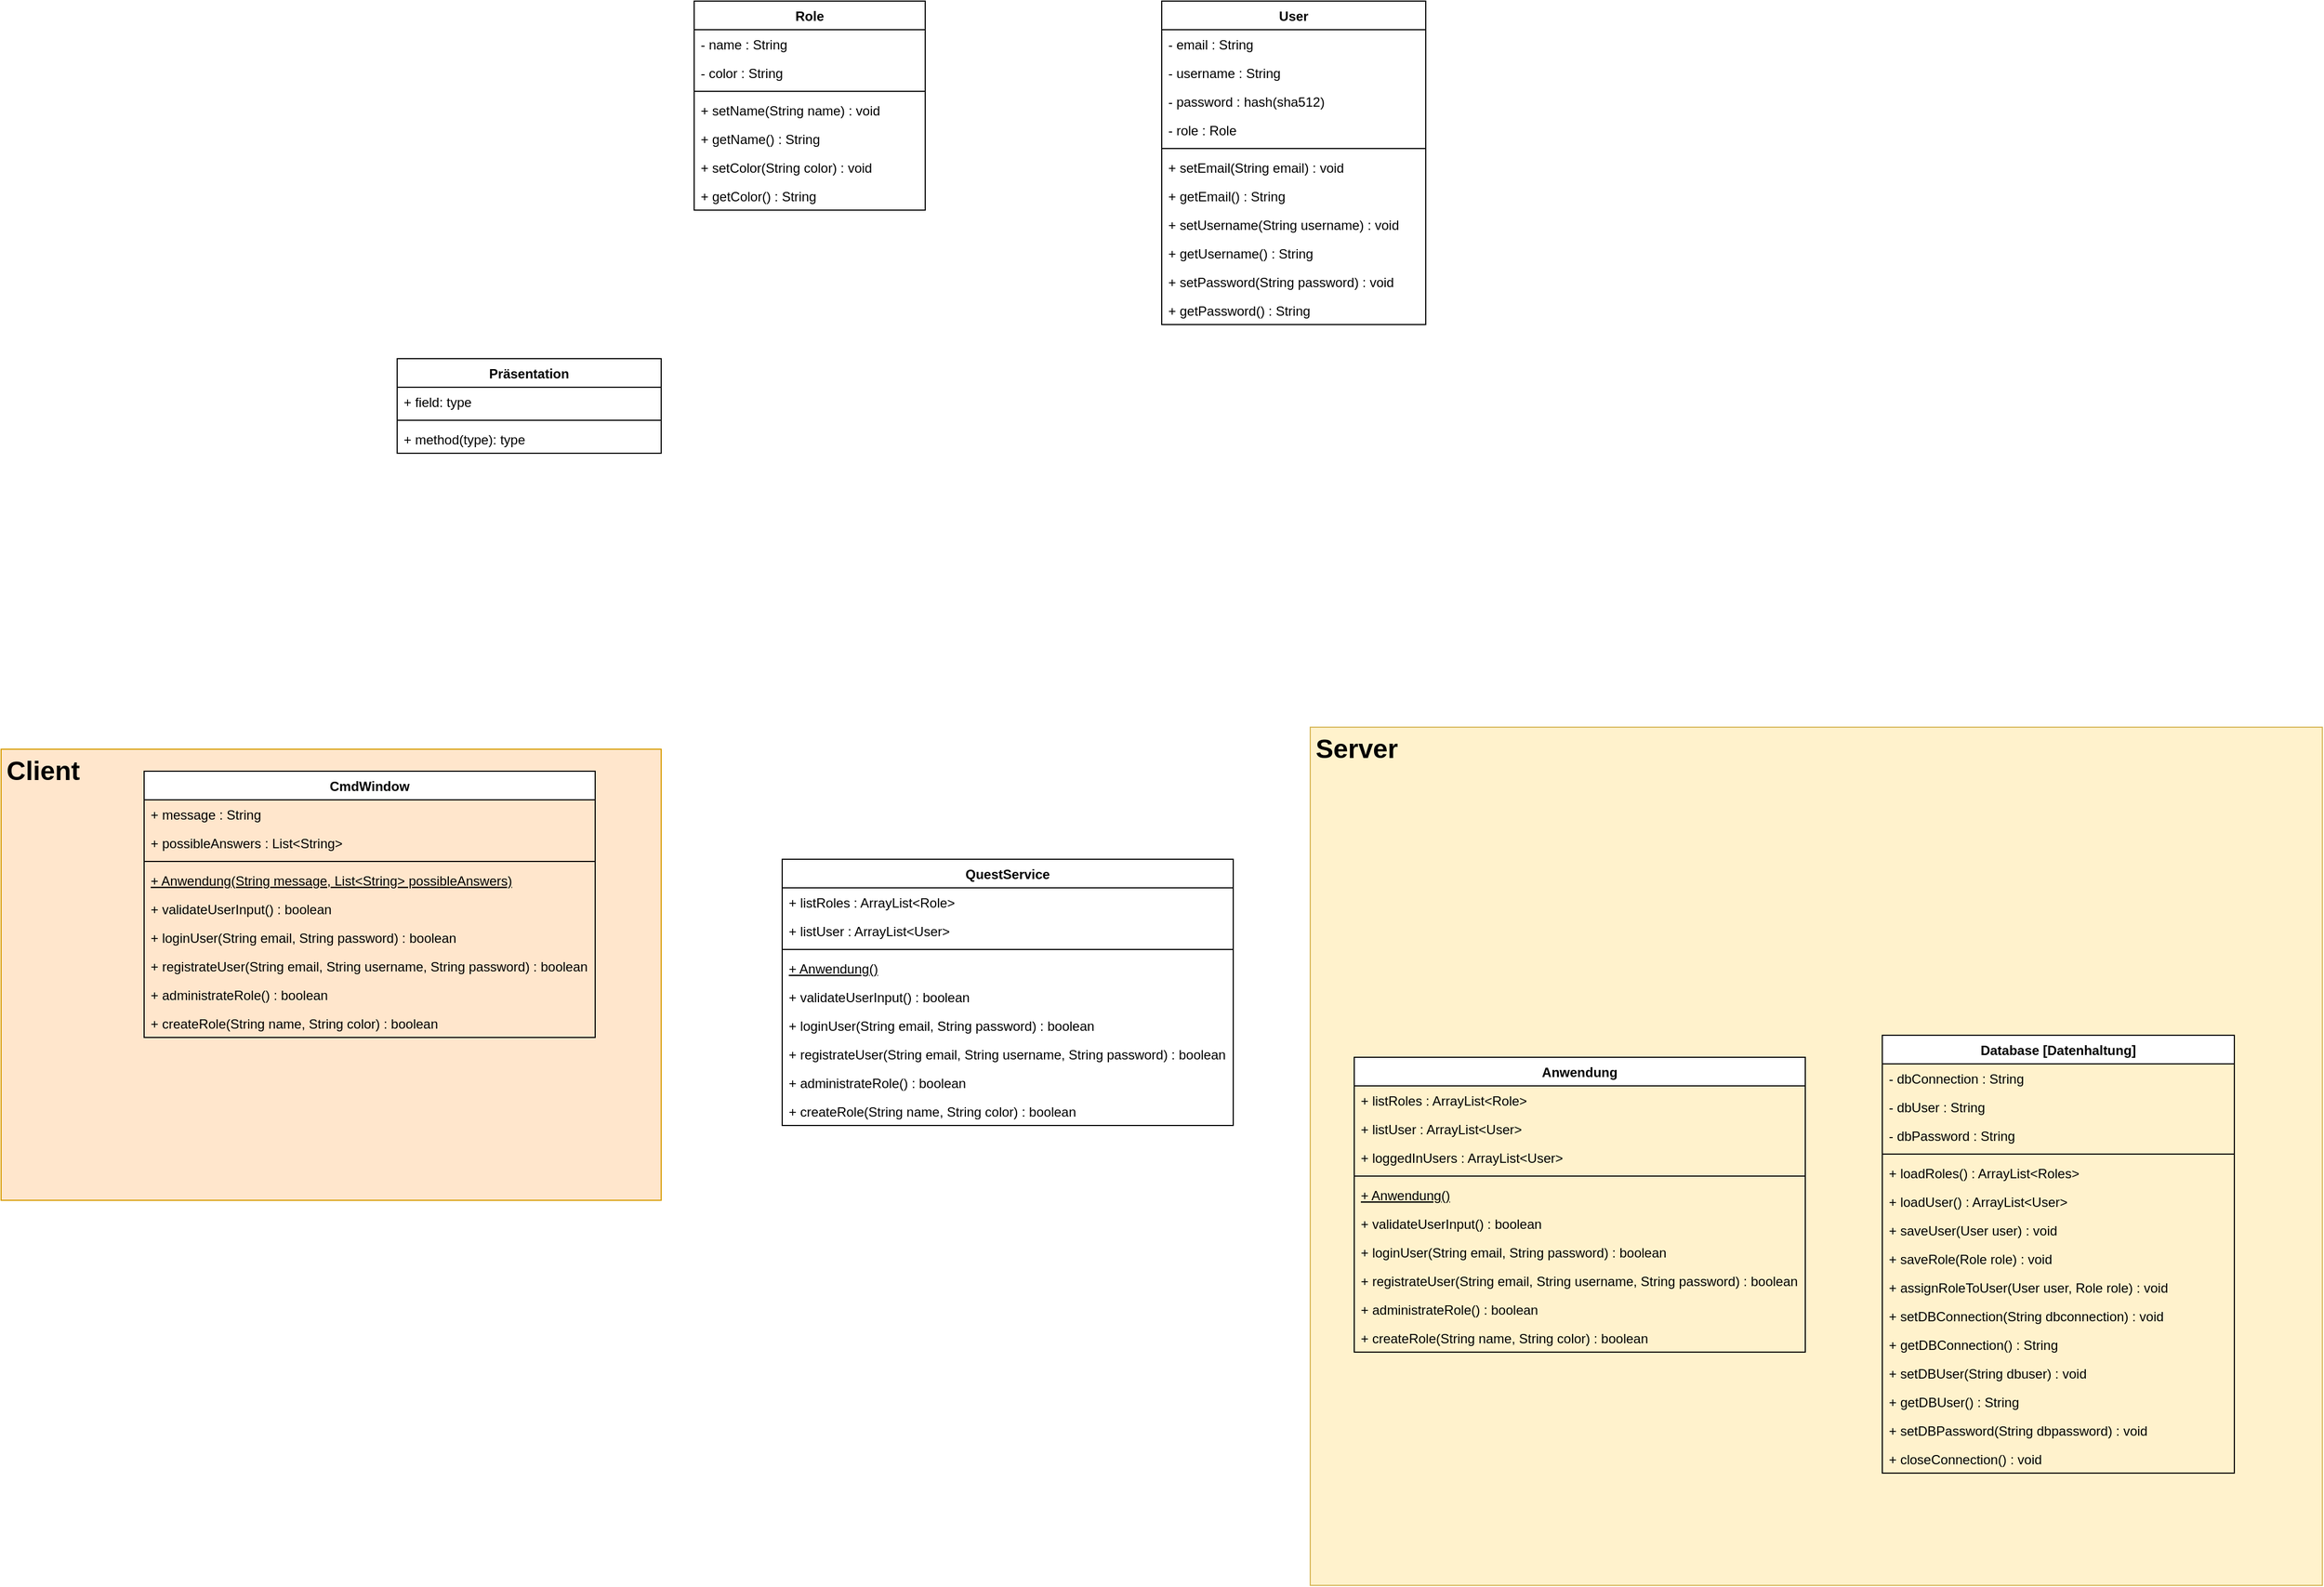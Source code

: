 <mxfile version="16.1.2" type="device"><diagram id="5wtrp7OxRqKBFyde6zra" name="Seite-1"><mxGraphModel dx="1102" dy="865" grid="1" gridSize="10" guides="1" tooltips="1" connect="1" arrows="1" fold="1" page="1" pageScale="1" pageWidth="827" pageHeight="1169" math="0" shadow="0"><root><mxCell id="0"/><mxCell id="1" parent="0"/><mxCell id="v7FSj_DPiHI8jN7-yhu5-18" value="Präsentation" style="swimlane;fontStyle=1;align=center;verticalAlign=top;childLayout=stackLayout;horizontal=1;startSize=26;horizontalStack=0;resizeParent=1;resizeParentMax=0;resizeLast=0;collapsible=1;marginBottom=0;" parent="1" vertex="1"><mxGeometry x="510" y="825" width="240" height="86" as="geometry"/></mxCell><mxCell id="v7FSj_DPiHI8jN7-yhu5-19" value="+ field: type" style="text;strokeColor=none;fillColor=none;align=left;verticalAlign=top;spacingLeft=4;spacingRight=4;overflow=hidden;rotatable=0;points=[[0,0.5],[1,0.5]];portConstraint=eastwest;" parent="v7FSj_DPiHI8jN7-yhu5-18" vertex="1"><mxGeometry y="26" width="240" height="26" as="geometry"/></mxCell><mxCell id="v7FSj_DPiHI8jN7-yhu5-20" value="" style="line;strokeWidth=1;fillColor=none;align=left;verticalAlign=middle;spacingTop=-1;spacingLeft=3;spacingRight=3;rotatable=0;labelPosition=right;points=[];portConstraint=eastwest;" parent="v7FSj_DPiHI8jN7-yhu5-18" vertex="1"><mxGeometry y="52" width="240" height="8" as="geometry"/></mxCell><mxCell id="v7FSj_DPiHI8jN7-yhu5-21" value="+ method(type): type" style="text;strokeColor=none;fillColor=none;align=left;verticalAlign=top;spacingLeft=4;spacingRight=4;overflow=hidden;rotatable=0;points=[[0,0.5],[1,0.5]];portConstraint=eastwest;" parent="v7FSj_DPiHI8jN7-yhu5-18" vertex="1"><mxGeometry y="60" width="240" height="26" as="geometry"/></mxCell><mxCell id="v7FSj_DPiHI8jN7-yhu5-32" value="Role" style="swimlane;fontStyle=1;align=center;verticalAlign=top;childLayout=stackLayout;horizontal=1;startSize=26;horizontalStack=0;resizeParent=1;resizeParentMax=0;resizeLast=0;collapsible=1;marginBottom=0;" parent="1" vertex="1"><mxGeometry x="780" y="500" width="210" height="190" as="geometry"/></mxCell><mxCell id="v7FSj_DPiHI8jN7-yhu5-33" value="- name : String" style="text;strokeColor=none;fillColor=none;align=left;verticalAlign=top;spacingLeft=4;spacingRight=4;overflow=hidden;rotatable=0;points=[[0,0.5],[1,0.5]];portConstraint=eastwest;" parent="v7FSj_DPiHI8jN7-yhu5-32" vertex="1"><mxGeometry y="26" width="210" height="26" as="geometry"/></mxCell><mxCell id="v7FSj_DPiHI8jN7-yhu5-34" value="- color : String" style="text;strokeColor=none;fillColor=none;align=left;verticalAlign=top;spacingLeft=4;spacingRight=4;overflow=hidden;rotatable=0;points=[[0,0.5],[1,0.5]];portConstraint=eastwest;" parent="v7FSj_DPiHI8jN7-yhu5-32" vertex="1"><mxGeometry y="52" width="210" height="26" as="geometry"/></mxCell><mxCell id="v7FSj_DPiHI8jN7-yhu5-35" value="" style="line;strokeWidth=1;fillColor=none;align=left;verticalAlign=middle;spacingTop=-1;spacingLeft=3;spacingRight=3;rotatable=0;labelPosition=right;points=[];portConstraint=eastwest;" parent="v7FSj_DPiHI8jN7-yhu5-32" vertex="1"><mxGeometry y="78" width="210" height="8" as="geometry"/></mxCell><mxCell id="v7FSj_DPiHI8jN7-yhu5-36" value="+ setName(String name) : void" style="text;strokeColor=none;fillColor=none;align=left;verticalAlign=top;spacingLeft=4;spacingRight=4;overflow=hidden;rotatable=0;points=[[0,0.5],[1,0.5]];portConstraint=eastwest;" parent="v7FSj_DPiHI8jN7-yhu5-32" vertex="1"><mxGeometry y="86" width="210" height="26" as="geometry"/></mxCell><mxCell id="v7FSj_DPiHI8jN7-yhu5-37" value="+ getName() : String" style="text;strokeColor=none;fillColor=none;align=left;verticalAlign=top;spacingLeft=4;spacingRight=4;overflow=hidden;rotatable=0;points=[[0,0.5],[1,0.5]];portConstraint=eastwest;" parent="v7FSj_DPiHI8jN7-yhu5-32" vertex="1"><mxGeometry y="112" width="210" height="26" as="geometry"/></mxCell><mxCell id="v7FSj_DPiHI8jN7-yhu5-38" value="+ setColor(String color) : void" style="text;strokeColor=none;fillColor=none;align=left;verticalAlign=top;spacingLeft=4;spacingRight=4;overflow=hidden;rotatable=0;points=[[0,0.5],[1,0.5]];portConstraint=eastwest;" parent="v7FSj_DPiHI8jN7-yhu5-32" vertex="1"><mxGeometry y="138" width="210" height="26" as="geometry"/></mxCell><mxCell id="v7FSj_DPiHI8jN7-yhu5-39" value="+ getColor() : String" style="text;strokeColor=none;fillColor=none;align=left;verticalAlign=top;spacingLeft=4;spacingRight=4;overflow=hidden;rotatable=0;points=[[0,0.5],[1,0.5]];portConstraint=eastwest;" parent="v7FSj_DPiHI8jN7-yhu5-32" vertex="1"><mxGeometry y="164" width="210" height="26" as="geometry"/></mxCell><mxCell id="v7FSj_DPiHI8jN7-yhu5-40" value="User" style="swimlane;fontStyle=1;align=center;verticalAlign=top;childLayout=stackLayout;horizontal=1;startSize=26;horizontalStack=0;resizeParent=1;resizeParentMax=0;resizeLast=0;collapsible=1;marginBottom=0;" parent="1" vertex="1"><mxGeometry x="1205" y="500" width="240" height="294" as="geometry"/></mxCell><mxCell id="v7FSj_DPiHI8jN7-yhu5-41" value="- email : String" style="text;strokeColor=none;fillColor=none;align=left;verticalAlign=top;spacingLeft=4;spacingRight=4;overflow=hidden;rotatable=0;points=[[0,0.5],[1,0.5]];portConstraint=eastwest;" parent="v7FSj_DPiHI8jN7-yhu5-40" vertex="1"><mxGeometry y="26" width="240" height="26" as="geometry"/></mxCell><mxCell id="v7FSj_DPiHI8jN7-yhu5-42" value="- username : String" style="text;strokeColor=none;fillColor=none;align=left;verticalAlign=top;spacingLeft=4;spacingRight=4;overflow=hidden;rotatable=0;points=[[0,0.5],[1,0.5]];portConstraint=eastwest;" parent="v7FSj_DPiHI8jN7-yhu5-40" vertex="1"><mxGeometry y="52" width="240" height="26" as="geometry"/></mxCell><mxCell id="v7FSj_DPiHI8jN7-yhu5-43" value="- password : hash(sha512)" style="text;strokeColor=none;fillColor=none;align=left;verticalAlign=top;spacingLeft=4;spacingRight=4;overflow=hidden;rotatable=0;points=[[0,0.5],[1,0.5]];portConstraint=eastwest;" parent="v7FSj_DPiHI8jN7-yhu5-40" vertex="1"><mxGeometry y="78" width="240" height="26" as="geometry"/></mxCell><mxCell id="v7FSj_DPiHI8jN7-yhu5-44" value="- role : Role" style="text;strokeColor=none;fillColor=none;align=left;verticalAlign=top;spacingLeft=4;spacingRight=4;overflow=hidden;rotatable=0;points=[[0,0.5],[1,0.5]];portConstraint=eastwest;" parent="v7FSj_DPiHI8jN7-yhu5-40" vertex="1"><mxGeometry y="104" width="240" height="26" as="geometry"/></mxCell><mxCell id="v7FSj_DPiHI8jN7-yhu5-45" value="" style="line;strokeWidth=1;fillColor=none;align=left;verticalAlign=middle;spacingTop=-1;spacingLeft=3;spacingRight=3;rotatable=0;labelPosition=right;points=[];portConstraint=eastwest;" parent="v7FSj_DPiHI8jN7-yhu5-40" vertex="1"><mxGeometry y="130" width="240" height="8" as="geometry"/></mxCell><mxCell id="v7FSj_DPiHI8jN7-yhu5-46" value="+ setEmail(String email) : void" style="text;strokeColor=none;fillColor=none;align=left;verticalAlign=top;spacingLeft=4;spacingRight=4;overflow=hidden;rotatable=0;points=[[0,0.5],[1,0.5]];portConstraint=eastwest;" parent="v7FSj_DPiHI8jN7-yhu5-40" vertex="1"><mxGeometry y="138" width="240" height="26" as="geometry"/></mxCell><mxCell id="v7FSj_DPiHI8jN7-yhu5-47" value="+ getEmail() : String" style="text;strokeColor=none;fillColor=none;align=left;verticalAlign=top;spacingLeft=4;spacingRight=4;overflow=hidden;rotatable=0;points=[[0,0.5],[1,0.5]];portConstraint=eastwest;" parent="v7FSj_DPiHI8jN7-yhu5-40" vertex="1"><mxGeometry y="164" width="240" height="26" as="geometry"/></mxCell><mxCell id="v7FSj_DPiHI8jN7-yhu5-48" value="+ setUsername(String username) : void" style="text;strokeColor=none;fillColor=none;align=left;verticalAlign=top;spacingLeft=4;spacingRight=4;overflow=hidden;rotatable=0;points=[[0,0.5],[1,0.5]];portConstraint=eastwest;" parent="v7FSj_DPiHI8jN7-yhu5-40" vertex="1"><mxGeometry y="190" width="240" height="26" as="geometry"/></mxCell><mxCell id="v7FSj_DPiHI8jN7-yhu5-49" value="+ getUsername() : String" style="text;strokeColor=none;fillColor=none;align=left;verticalAlign=top;spacingLeft=4;spacingRight=4;overflow=hidden;rotatable=0;points=[[0,0.5],[1,0.5]];portConstraint=eastwest;" parent="v7FSj_DPiHI8jN7-yhu5-40" vertex="1"><mxGeometry y="216" width="240" height="26" as="geometry"/></mxCell><mxCell id="v7FSj_DPiHI8jN7-yhu5-50" value="+ setPassword(String password) : void" style="text;strokeColor=none;fillColor=none;align=left;verticalAlign=top;spacingLeft=4;spacingRight=4;overflow=hidden;rotatable=0;points=[[0,0.5],[1,0.5]];portConstraint=eastwest;" parent="v7FSj_DPiHI8jN7-yhu5-40" vertex="1"><mxGeometry y="242" width="240" height="26" as="geometry"/></mxCell><mxCell id="v7FSj_DPiHI8jN7-yhu5-51" value="+ getPassword() : String" style="text;strokeColor=none;fillColor=none;align=left;verticalAlign=top;spacingLeft=4;spacingRight=4;overflow=hidden;rotatable=0;points=[[0,0.5],[1,0.5]];portConstraint=eastwest;" parent="v7FSj_DPiHI8jN7-yhu5-40" vertex="1"><mxGeometry y="268" width="240" height="26" as="geometry"/></mxCell><mxCell id="v7FSj_DPiHI8jN7-yhu5-54" value="" style="group" parent="1" vertex="1" connectable="0"><mxGeometry x="150" y="1180" width="600" height="410" as="geometry"/></mxCell><mxCell id="v7FSj_DPiHI8jN7-yhu5-1" value="" style="rounded=0;whiteSpace=wrap;html=1;fillColor=#ffe6cc;strokeColor=#d79b00;" parent="v7FSj_DPiHI8jN7-yhu5-54" vertex="1"><mxGeometry width="600" height="410" as="geometry"/></mxCell><mxCell id="v7FSj_DPiHI8jN7-yhu5-52" value="&lt;h1&gt;Client&lt;/h1&gt;" style="text;html=1;strokeColor=none;fillColor=none;spacing=5;spacingTop=-20;whiteSpace=wrap;overflow=hidden;rounded=0;" parent="v7FSj_DPiHI8jN7-yhu5-54" vertex="1"><mxGeometry width="100" height="50" as="geometry"/></mxCell><mxCell id="v7FSj_DPiHI8jN7-yhu5-69" value="CmdWindow" style="swimlane;fontStyle=1;align=center;verticalAlign=top;childLayout=stackLayout;horizontal=1;startSize=26;horizontalStack=0;resizeParent=1;resizeParentMax=0;resizeLast=0;collapsible=1;marginBottom=0;" parent="v7FSj_DPiHI8jN7-yhu5-54" vertex="1"><mxGeometry x="130" y="20" width="410" height="242" as="geometry"/></mxCell><mxCell id="v7FSj_DPiHI8jN7-yhu5-70" value="+ message : String" style="text;strokeColor=none;fillColor=none;align=left;verticalAlign=top;spacingLeft=4;spacingRight=4;overflow=hidden;rotatable=0;points=[[0,0.5],[1,0.5]];portConstraint=eastwest;" parent="v7FSj_DPiHI8jN7-yhu5-69" vertex="1"><mxGeometry y="26" width="410" height="26" as="geometry"/></mxCell><mxCell id="v7FSj_DPiHI8jN7-yhu5-71" value="+ possibleAnswers : List&lt;String&gt;" style="text;strokeColor=none;fillColor=none;align=left;verticalAlign=top;spacingLeft=4;spacingRight=4;overflow=hidden;rotatable=0;points=[[0,0.5],[1,0.5]];portConstraint=eastwest;" parent="v7FSj_DPiHI8jN7-yhu5-69" vertex="1"><mxGeometry y="52" width="410" height="26" as="geometry"/></mxCell><mxCell id="v7FSj_DPiHI8jN7-yhu5-72" value="" style="line;strokeWidth=1;fillColor=none;align=left;verticalAlign=middle;spacingTop=-1;spacingLeft=3;spacingRight=3;rotatable=0;labelPosition=right;points=[];portConstraint=eastwest;" parent="v7FSj_DPiHI8jN7-yhu5-69" vertex="1"><mxGeometry y="78" width="410" height="8" as="geometry"/></mxCell><mxCell id="v7FSj_DPiHI8jN7-yhu5-73" value="+ Anwendung(String message, List&lt;String&gt; possibleAnswers)" style="text;strokeColor=none;fillColor=none;align=left;verticalAlign=top;spacingLeft=4;spacingRight=4;overflow=hidden;rotatable=0;points=[[0,0.5],[1,0.5]];portConstraint=eastwest;fontStyle=4" parent="v7FSj_DPiHI8jN7-yhu5-69" vertex="1"><mxGeometry y="86" width="410" height="26" as="geometry"/></mxCell><mxCell id="v7FSj_DPiHI8jN7-yhu5-74" value="+ validateUserInput() : boolean" style="text;strokeColor=none;fillColor=none;align=left;verticalAlign=top;spacingLeft=4;spacingRight=4;overflow=hidden;rotatable=0;points=[[0,0.5],[1,0.5]];portConstraint=eastwest;fontStyle=0" parent="v7FSj_DPiHI8jN7-yhu5-69" vertex="1"><mxGeometry y="112" width="410" height="26" as="geometry"/></mxCell><mxCell id="v7FSj_DPiHI8jN7-yhu5-75" value="+ loginUser(String email, String password) : boolean" style="text;strokeColor=none;fillColor=none;align=left;verticalAlign=top;spacingLeft=4;spacingRight=4;overflow=hidden;rotatable=0;points=[[0,0.5],[1,0.5]];portConstraint=eastwest;fontStyle=0" parent="v7FSj_DPiHI8jN7-yhu5-69" vertex="1"><mxGeometry y="138" width="410" height="26" as="geometry"/></mxCell><mxCell id="v7FSj_DPiHI8jN7-yhu5-76" value="+ registrateUser(String email, String username, String password) : boolean" style="text;strokeColor=none;fillColor=none;align=left;verticalAlign=top;spacingLeft=4;spacingRight=4;overflow=hidden;rotatable=0;points=[[0,0.5],[1,0.5]];portConstraint=eastwest;fontStyle=0" parent="v7FSj_DPiHI8jN7-yhu5-69" vertex="1"><mxGeometry y="164" width="410" height="26" as="geometry"/></mxCell><mxCell id="v7FSj_DPiHI8jN7-yhu5-77" value="+ administrateRole() : boolean" style="text;strokeColor=none;fillColor=none;align=left;verticalAlign=top;spacingLeft=4;spacingRight=4;overflow=hidden;rotatable=0;points=[[0,0.5],[1,0.5]];portConstraint=eastwest;fontStyle=0" parent="v7FSj_DPiHI8jN7-yhu5-69" vertex="1"><mxGeometry y="190" width="410" height="26" as="geometry"/></mxCell><mxCell id="v7FSj_DPiHI8jN7-yhu5-78" value="+ createRole(String name, String color) : boolean" style="text;strokeColor=none;fillColor=none;align=left;verticalAlign=top;spacingLeft=4;spacingRight=4;overflow=hidden;rotatable=0;points=[[0,0.5],[1,0.5]];portConstraint=eastwest;fontStyle=0" parent="v7FSj_DPiHI8jN7-yhu5-69" vertex="1"><mxGeometry y="216" width="410" height="26" as="geometry"/></mxCell><mxCell id="v7FSj_DPiHI8jN7-yhu5-57" value="" style="group" parent="1" vertex="1" connectable="0"><mxGeometry x="1340" y="1160" width="920" height="780" as="geometry"/></mxCell><mxCell id="v7FSj_DPiHI8jN7-yhu5-2" value="" style="rounded=0;whiteSpace=wrap;html=1;fillColor=#fff2cc;strokeColor=#d6b656;" parent="v7FSj_DPiHI8jN7-yhu5-57" vertex="1"><mxGeometry width="920" height="780" as="geometry"/></mxCell><mxCell id="v7FSj_DPiHI8jN7-yhu5-53" value="&lt;h1&gt;Server&lt;/h1&gt;" style="text;html=1;strokeColor=none;fillColor=none;spacing=5;spacingTop=-20;whiteSpace=wrap;overflow=hidden;rounded=0;" parent="v7FSj_DPiHI8jN7-yhu5-57" vertex="1"><mxGeometry width="90" height="40" as="geometry"/></mxCell><mxCell id="v7FSj_DPiHI8jN7-yhu5-3" value="Database [Datenhaltung]" style="swimlane;fontStyle=1;align=center;verticalAlign=top;childLayout=stackLayout;horizontal=1;startSize=26;horizontalStack=0;resizeParent=1;resizeParentMax=0;resizeLast=0;collapsible=1;marginBottom=0;fillColor=default;" parent="1" vertex="1"><mxGeometry x="1860" y="1440" width="320" height="398" as="geometry"/></mxCell><mxCell id="v7FSj_DPiHI8jN7-yhu5-4" value="- dbConnection : String" style="text;strokeColor=none;fillColor=none;align=left;verticalAlign=top;spacingLeft=4;spacingRight=4;overflow=hidden;rotatable=0;points=[[0,0.5],[1,0.5]];portConstraint=eastwest;" parent="v7FSj_DPiHI8jN7-yhu5-3" vertex="1"><mxGeometry y="26" width="320" height="26" as="geometry"/></mxCell><mxCell id="v7FSj_DPiHI8jN7-yhu5-5" value="- dbUser : String" style="text;strokeColor=none;fillColor=none;align=left;verticalAlign=top;spacingLeft=4;spacingRight=4;overflow=hidden;rotatable=0;points=[[0,0.5],[1,0.5]];portConstraint=eastwest;" parent="v7FSj_DPiHI8jN7-yhu5-3" vertex="1"><mxGeometry y="52" width="320" height="26" as="geometry"/></mxCell><mxCell id="v7FSj_DPiHI8jN7-yhu5-6" value="- dbPassword : String" style="text;strokeColor=none;fillColor=none;align=left;verticalAlign=top;spacingLeft=4;spacingRight=4;overflow=hidden;rotatable=0;points=[[0,0.5],[1,0.5]];portConstraint=eastwest;" parent="v7FSj_DPiHI8jN7-yhu5-3" vertex="1"><mxGeometry y="78" width="320" height="26" as="geometry"/></mxCell><mxCell id="v7FSj_DPiHI8jN7-yhu5-7" value="" style="line;strokeWidth=1;fillColor=none;align=left;verticalAlign=middle;spacingTop=-1;spacingLeft=3;spacingRight=3;rotatable=0;labelPosition=right;points=[];portConstraint=eastwest;" parent="v7FSj_DPiHI8jN7-yhu5-3" vertex="1"><mxGeometry y="104" width="320" height="8" as="geometry"/></mxCell><mxCell id="v7FSj_DPiHI8jN7-yhu5-8" value="+ loadRoles() : ArrayList&lt;Roles&gt;" style="text;strokeColor=none;fillColor=none;align=left;verticalAlign=top;spacingLeft=4;spacingRight=4;overflow=hidden;rotatable=0;points=[[0,0.5],[1,0.5]];portConstraint=eastwest;" parent="v7FSj_DPiHI8jN7-yhu5-3" vertex="1"><mxGeometry y="112" width="320" height="26" as="geometry"/></mxCell><mxCell id="v7FSj_DPiHI8jN7-yhu5-9" value="+ loadUser() : ArrayList&lt;User&gt;" style="text;strokeColor=none;fillColor=none;align=left;verticalAlign=top;spacingLeft=4;spacingRight=4;overflow=hidden;rotatable=0;points=[[0,0.5],[1,0.5]];portConstraint=eastwest;" parent="v7FSj_DPiHI8jN7-yhu5-3" vertex="1"><mxGeometry y="138" width="320" height="26" as="geometry"/></mxCell><mxCell id="v7FSj_DPiHI8jN7-yhu5-10" value="+ saveUser(User user) : void" style="text;strokeColor=none;fillColor=none;align=left;verticalAlign=top;spacingLeft=4;spacingRight=4;overflow=hidden;rotatable=0;points=[[0,0.5],[1,0.5]];portConstraint=eastwest;" parent="v7FSj_DPiHI8jN7-yhu5-3" vertex="1"><mxGeometry y="164" width="320" height="26" as="geometry"/></mxCell><mxCell id="v7FSj_DPiHI8jN7-yhu5-11" value="+ saveRole(Role role) : void" style="text;strokeColor=none;fillColor=none;align=left;verticalAlign=top;spacingLeft=4;spacingRight=4;overflow=hidden;rotatable=0;points=[[0,0.5],[1,0.5]];portConstraint=eastwest;" parent="v7FSj_DPiHI8jN7-yhu5-3" vertex="1"><mxGeometry y="190" width="320" height="26" as="geometry"/></mxCell><mxCell id="v7FSj_DPiHI8jN7-yhu5-12" value="+ assignRoleToUser(User user, Role role) : void" style="text;strokeColor=none;fillColor=none;align=left;verticalAlign=top;spacingLeft=4;spacingRight=4;overflow=hidden;rotatable=0;points=[[0,0.5],[1,0.5]];portConstraint=eastwest;" parent="v7FSj_DPiHI8jN7-yhu5-3" vertex="1"><mxGeometry y="216" width="320" height="26" as="geometry"/></mxCell><mxCell id="v7FSj_DPiHI8jN7-yhu5-13" value="+ setDBConnection(String dbconnection) : void" style="text;strokeColor=none;fillColor=none;align=left;verticalAlign=top;spacingLeft=4;spacingRight=4;overflow=hidden;rotatable=0;points=[[0,0.5],[1,0.5]];portConstraint=eastwest;" parent="v7FSj_DPiHI8jN7-yhu5-3" vertex="1"><mxGeometry y="242" width="320" height="26" as="geometry"/></mxCell><mxCell id="v7FSj_DPiHI8jN7-yhu5-14" value="+ getDBConnection() : String" style="text;strokeColor=none;fillColor=none;align=left;verticalAlign=top;spacingLeft=4;spacingRight=4;overflow=hidden;rotatable=0;points=[[0,0.5],[1,0.5]];portConstraint=eastwest;" parent="v7FSj_DPiHI8jN7-yhu5-3" vertex="1"><mxGeometry y="268" width="320" height="26" as="geometry"/></mxCell><mxCell id="v7FSj_DPiHI8jN7-yhu5-15" value="+ setDBUser(String dbuser) : void" style="text;strokeColor=none;fillColor=none;align=left;verticalAlign=top;spacingLeft=4;spacingRight=4;overflow=hidden;rotatable=0;points=[[0,0.5],[1,0.5]];portConstraint=eastwest;" parent="v7FSj_DPiHI8jN7-yhu5-3" vertex="1"><mxGeometry y="294" width="320" height="26" as="geometry"/></mxCell><mxCell id="v7FSj_DPiHI8jN7-yhu5-16" value="+ getDBUser() : String" style="text;strokeColor=none;fillColor=none;align=left;verticalAlign=top;spacingLeft=4;spacingRight=4;overflow=hidden;rotatable=0;points=[[0,0.5],[1,0.5]];portConstraint=eastwest;" parent="v7FSj_DPiHI8jN7-yhu5-3" vertex="1"><mxGeometry y="320" width="320" height="26" as="geometry"/></mxCell><mxCell id="v7FSj_DPiHI8jN7-yhu5-17" value="+ setDBPassword(String dbpassword) : void" style="text;strokeColor=none;fillColor=none;align=left;verticalAlign=top;spacingLeft=4;spacingRight=4;overflow=hidden;rotatable=0;points=[[0,0.5],[1,0.5]];portConstraint=eastwest;" parent="v7FSj_DPiHI8jN7-yhu5-3" vertex="1"><mxGeometry y="346" width="320" height="26" as="geometry"/></mxCell><mxCell id="dhtCudeLtdgpmVyljcQc-2" value="+ closeConnection() : void" style="text;strokeColor=none;fillColor=none;align=left;verticalAlign=top;spacingLeft=4;spacingRight=4;overflow=hidden;rotatable=0;points=[[0,0.5],[1,0.5]];portConstraint=eastwest;" vertex="1" parent="v7FSj_DPiHI8jN7-yhu5-3"><mxGeometry y="372" width="320" height="26" as="geometry"/></mxCell><mxCell id="v7FSj_DPiHI8jN7-yhu5-22" value="Anwendung" style="swimlane;fontStyle=1;align=center;verticalAlign=top;childLayout=stackLayout;horizontal=1;startSize=26;horizontalStack=0;resizeParent=1;resizeParentMax=0;resizeLast=0;collapsible=1;marginBottom=0;" parent="1" vertex="1"><mxGeometry x="1380" y="1460" width="410" height="268" as="geometry"/></mxCell><mxCell id="v7FSj_DPiHI8jN7-yhu5-23" value="+ listRoles : ArrayList&lt;Role&gt;" style="text;strokeColor=none;fillColor=none;align=left;verticalAlign=top;spacingLeft=4;spacingRight=4;overflow=hidden;rotatable=0;points=[[0,0.5],[1,0.5]];portConstraint=eastwest;" parent="v7FSj_DPiHI8jN7-yhu5-22" vertex="1"><mxGeometry y="26" width="410" height="26" as="geometry"/></mxCell><mxCell id="v7FSj_DPiHI8jN7-yhu5-68" value="+ listUser : ArrayList&lt;User&gt;" style="text;strokeColor=none;fillColor=none;align=left;verticalAlign=top;spacingLeft=4;spacingRight=4;overflow=hidden;rotatable=0;points=[[0,0.5],[1,0.5]];portConstraint=eastwest;" parent="v7FSj_DPiHI8jN7-yhu5-22" vertex="1"><mxGeometry y="52" width="410" height="26" as="geometry"/></mxCell><mxCell id="v7FSj_DPiHI8jN7-yhu5-24" value="+ loggedInUsers : ArrayList&lt;User&gt;" style="text;strokeColor=none;fillColor=none;align=left;verticalAlign=top;spacingLeft=4;spacingRight=4;overflow=hidden;rotatable=0;points=[[0,0.5],[1,0.5]];portConstraint=eastwest;" parent="v7FSj_DPiHI8jN7-yhu5-22" vertex="1"><mxGeometry y="78" width="410" height="26" as="geometry"/></mxCell><mxCell id="v7FSj_DPiHI8jN7-yhu5-25" value="" style="line;strokeWidth=1;fillColor=none;align=left;verticalAlign=middle;spacingTop=-1;spacingLeft=3;spacingRight=3;rotatable=0;labelPosition=right;points=[];portConstraint=eastwest;" parent="v7FSj_DPiHI8jN7-yhu5-22" vertex="1"><mxGeometry y="104" width="410" height="8" as="geometry"/></mxCell><mxCell id="v7FSj_DPiHI8jN7-yhu5-26" value="+ Anwendung()" style="text;strokeColor=none;fillColor=none;align=left;verticalAlign=top;spacingLeft=4;spacingRight=4;overflow=hidden;rotatable=0;points=[[0,0.5],[1,0.5]];portConstraint=eastwest;fontStyle=4" parent="v7FSj_DPiHI8jN7-yhu5-22" vertex="1"><mxGeometry y="112" width="410" height="26" as="geometry"/></mxCell><mxCell id="v7FSj_DPiHI8jN7-yhu5-27" value="+ validateUserInput() : boolean" style="text;strokeColor=none;fillColor=none;align=left;verticalAlign=top;spacingLeft=4;spacingRight=4;overflow=hidden;rotatable=0;points=[[0,0.5],[1,0.5]];portConstraint=eastwest;fontStyle=0" parent="v7FSj_DPiHI8jN7-yhu5-22" vertex="1"><mxGeometry y="138" width="410" height="26" as="geometry"/></mxCell><mxCell id="v7FSj_DPiHI8jN7-yhu5-28" value="+ loginUser(String email, String password) : boolean" style="text;strokeColor=none;fillColor=none;align=left;verticalAlign=top;spacingLeft=4;spacingRight=4;overflow=hidden;rotatable=0;points=[[0,0.5],[1,0.5]];portConstraint=eastwest;fontStyle=0" parent="v7FSj_DPiHI8jN7-yhu5-22" vertex="1"><mxGeometry y="164" width="410" height="26" as="geometry"/></mxCell><mxCell id="v7FSj_DPiHI8jN7-yhu5-29" value="+ registrateUser(String email, String username, String password) : boolean" style="text;strokeColor=none;fillColor=none;align=left;verticalAlign=top;spacingLeft=4;spacingRight=4;overflow=hidden;rotatable=0;points=[[0,0.5],[1,0.5]];portConstraint=eastwest;fontStyle=0" parent="v7FSj_DPiHI8jN7-yhu5-22" vertex="1"><mxGeometry y="190" width="410" height="26" as="geometry"/></mxCell><mxCell id="v7FSj_DPiHI8jN7-yhu5-30" value="+ administrateRole() : boolean" style="text;strokeColor=none;fillColor=none;align=left;verticalAlign=top;spacingLeft=4;spacingRight=4;overflow=hidden;rotatable=0;points=[[0,0.5],[1,0.5]];portConstraint=eastwest;fontStyle=0" parent="v7FSj_DPiHI8jN7-yhu5-22" vertex="1"><mxGeometry y="216" width="410" height="26" as="geometry"/></mxCell><mxCell id="v7FSj_DPiHI8jN7-yhu5-31" value="+ createRole(String name, String color) : boolean" style="text;strokeColor=none;fillColor=none;align=left;verticalAlign=top;spacingLeft=4;spacingRight=4;overflow=hidden;rotatable=0;points=[[0,0.5],[1,0.5]];portConstraint=eastwest;fontStyle=0" parent="v7FSj_DPiHI8jN7-yhu5-22" vertex="1"><mxGeometry y="242" width="410" height="26" as="geometry"/></mxCell><mxCell id="v7FSj_DPiHI8jN7-yhu5-58" value="QuestService" style="swimlane;fontStyle=1;align=center;verticalAlign=top;childLayout=stackLayout;horizontal=1;startSize=26;horizontalStack=0;resizeParent=1;resizeParentMax=0;resizeLast=0;collapsible=1;marginBottom=0;" parent="1" vertex="1"><mxGeometry x="860" y="1280" width="410" height="242" as="geometry"/></mxCell><mxCell id="v7FSj_DPiHI8jN7-yhu5-59" value="+ listRoles : ArrayList&lt;Role&gt;" style="text;strokeColor=none;fillColor=none;align=left;verticalAlign=top;spacingLeft=4;spacingRight=4;overflow=hidden;rotatable=0;points=[[0,0.5],[1,0.5]];portConstraint=eastwest;" parent="v7FSj_DPiHI8jN7-yhu5-58" vertex="1"><mxGeometry y="26" width="410" height="26" as="geometry"/></mxCell><mxCell id="v7FSj_DPiHI8jN7-yhu5-60" value="+ listUser : ArrayList&lt;User&gt;" style="text;strokeColor=none;fillColor=none;align=left;verticalAlign=top;spacingLeft=4;spacingRight=4;overflow=hidden;rotatable=0;points=[[0,0.5],[1,0.5]];portConstraint=eastwest;" parent="v7FSj_DPiHI8jN7-yhu5-58" vertex="1"><mxGeometry y="52" width="410" height="26" as="geometry"/></mxCell><mxCell id="v7FSj_DPiHI8jN7-yhu5-61" value="" style="line;strokeWidth=1;fillColor=none;align=left;verticalAlign=middle;spacingTop=-1;spacingLeft=3;spacingRight=3;rotatable=0;labelPosition=right;points=[];portConstraint=eastwest;" parent="v7FSj_DPiHI8jN7-yhu5-58" vertex="1"><mxGeometry y="78" width="410" height="8" as="geometry"/></mxCell><mxCell id="v7FSj_DPiHI8jN7-yhu5-62" value="+ Anwendung()" style="text;strokeColor=none;fillColor=none;align=left;verticalAlign=top;spacingLeft=4;spacingRight=4;overflow=hidden;rotatable=0;points=[[0,0.5],[1,0.5]];portConstraint=eastwest;fontStyle=4" parent="v7FSj_DPiHI8jN7-yhu5-58" vertex="1"><mxGeometry y="86" width="410" height="26" as="geometry"/></mxCell><mxCell id="v7FSj_DPiHI8jN7-yhu5-63" value="+ validateUserInput() : boolean" style="text;strokeColor=none;fillColor=none;align=left;verticalAlign=top;spacingLeft=4;spacingRight=4;overflow=hidden;rotatable=0;points=[[0,0.5],[1,0.5]];portConstraint=eastwest;fontStyle=0" parent="v7FSj_DPiHI8jN7-yhu5-58" vertex="1"><mxGeometry y="112" width="410" height="26" as="geometry"/></mxCell><mxCell id="v7FSj_DPiHI8jN7-yhu5-64" value="+ loginUser(String email, String password) : boolean" style="text;strokeColor=none;fillColor=none;align=left;verticalAlign=top;spacingLeft=4;spacingRight=4;overflow=hidden;rotatable=0;points=[[0,0.5],[1,0.5]];portConstraint=eastwest;fontStyle=0" parent="v7FSj_DPiHI8jN7-yhu5-58" vertex="1"><mxGeometry y="138" width="410" height="26" as="geometry"/></mxCell><mxCell id="v7FSj_DPiHI8jN7-yhu5-65" value="+ registrateUser(String email, String username, String password) : boolean" style="text;strokeColor=none;fillColor=none;align=left;verticalAlign=top;spacingLeft=4;spacingRight=4;overflow=hidden;rotatable=0;points=[[0,0.5],[1,0.5]];portConstraint=eastwest;fontStyle=0" parent="v7FSj_DPiHI8jN7-yhu5-58" vertex="1"><mxGeometry y="164" width="410" height="26" as="geometry"/></mxCell><mxCell id="v7FSj_DPiHI8jN7-yhu5-66" value="+ administrateRole() : boolean" style="text;strokeColor=none;fillColor=none;align=left;verticalAlign=top;spacingLeft=4;spacingRight=4;overflow=hidden;rotatable=0;points=[[0,0.5],[1,0.5]];portConstraint=eastwest;fontStyle=0" parent="v7FSj_DPiHI8jN7-yhu5-58" vertex="1"><mxGeometry y="190" width="410" height="26" as="geometry"/></mxCell><mxCell id="v7FSj_DPiHI8jN7-yhu5-67" value="+ createRole(String name, String color) : boolean" style="text;strokeColor=none;fillColor=none;align=left;verticalAlign=top;spacingLeft=4;spacingRight=4;overflow=hidden;rotatable=0;points=[[0,0.5],[1,0.5]];portConstraint=eastwest;fontStyle=0" parent="v7FSj_DPiHI8jN7-yhu5-58" vertex="1"><mxGeometry y="216" width="410" height="26" as="geometry"/></mxCell></root></mxGraphModel></diagram></mxfile>
